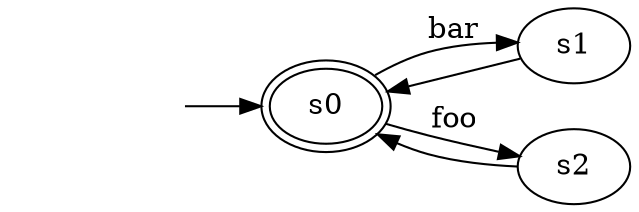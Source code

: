 // File in graphviz .dot format
// Example, create png file using: dot <filename> -Tpng -o out.png
digraph nfa {
rankdir=LR;
s0 [peripheries=2];
s1;
s2;
_start_ [style=invis];
_start_ -> s0
s0 -> s1 [label="bar"];
s0 -> s2 [label="foo"];
s1 -> s0;
s2 -> s0;
}